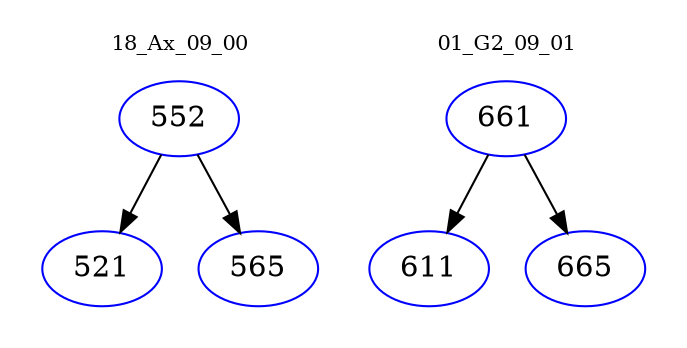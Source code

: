 digraph{
subgraph cluster_0 {
color = white
label = "18_Ax_09_00";
fontsize=10;
T0_552 [label="552", color="blue"]
T0_552 -> T0_521 [color="black"]
T0_521 [label="521", color="blue"]
T0_552 -> T0_565 [color="black"]
T0_565 [label="565", color="blue"]
}
subgraph cluster_1 {
color = white
label = "01_G2_09_01";
fontsize=10;
T1_661 [label="661", color="blue"]
T1_661 -> T1_611 [color="black"]
T1_611 [label="611", color="blue"]
T1_661 -> T1_665 [color="black"]
T1_665 [label="665", color="blue"]
}
}
